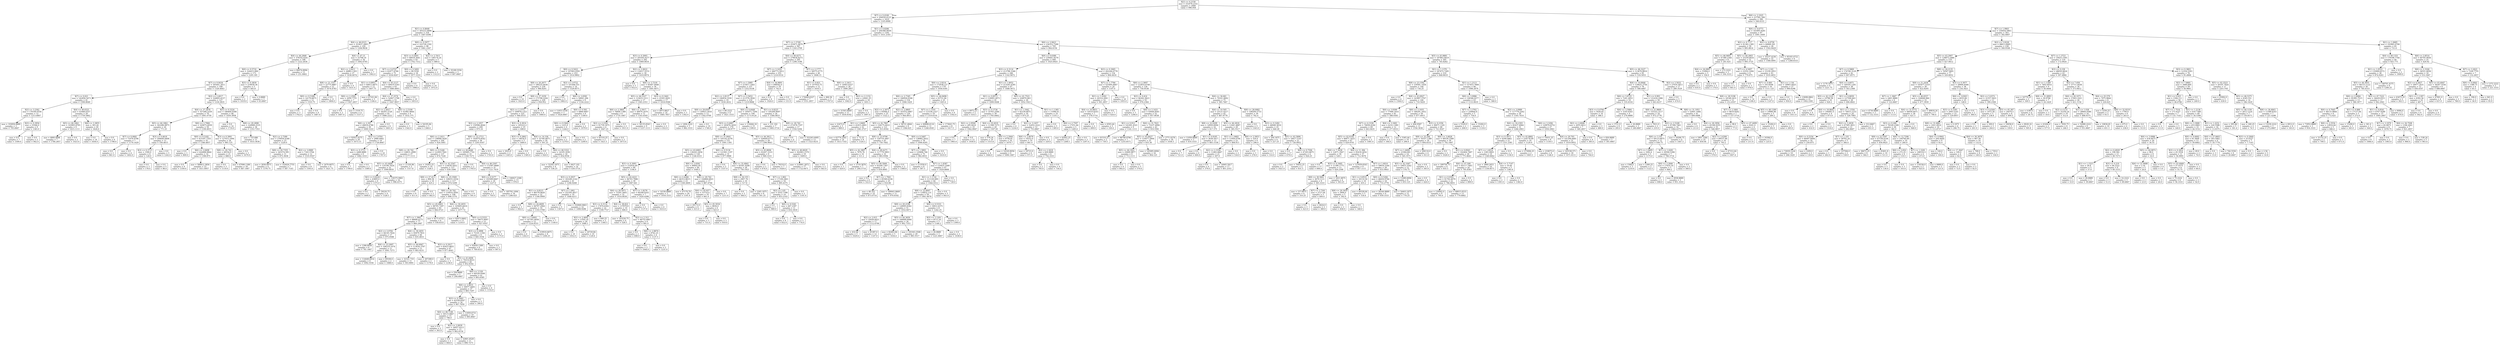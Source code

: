 digraph Tree {
node [shape=box] ;
0 [label="X[2] <= 4.2158\nmse = 332479.2332\nsamples = 2000\nvalue = 996.958"] ;
1 [label="X[7] <= 0.4166\nmse = 294930.6125\nsamples = 1610\nvalue = 1105.6068"] ;
0 -> 1 [labeldistance=2.5, labelangle=45, headlabel="True"] ;
2 [label="X[1] <= 0.8648\nmse = 305223.4806\nsamples = 318\nvalue = 1407.8396"] ;
1 -> 2 ;
3 [label="X[4] <= 46.0315\nmse = 353637.2805\nsamples = 220\nvalue = 1294.9636"] ;
2 -> 3 ;
4 [label="X[4] <= 44.2848\nmse = 378102.6241\nsamples = 186\nvalue = 1222.2634"] ;
3 -> 4 ;
5 [label="X[0] <= 0.5716\nmse = 324415.908\nsamples = 173\nvalue = 1295.185"] ;
4 -> 5 ;
6 [label="X[7] <= 0.0434\nmse = 305441.2011\nsamples = 168\nvalue = 1320.4643"] ;
5 -> 6 ;
7 [label="X[7] <= 0.021\nmse = 142856.5473\nsamples = 41\nvalue = 1599.8049"] ;
6 -> 7 ;
8 [label="X[2] <= 3.2362\nmse = 176160.0556\nsamples = 12\nvalue = 1213.6667"] ;
7 -> 8 ;
9 [label="mse = 193856.8889\nsamples = 3\nvalue = 705.6667"] ;
8 -> 9 ;
10 [label="X[3] <= 0.3954\nmse = 55566.0\nsamples = 9\nvalue = 1383.0"] ;
8 -> 10 ;
11 [label="mse = 0.0\nsamples = 7\nvalue = 1509.0"] ;
10 -> 11 ;
12 [label="mse = 0.0\nsamples = 2\nvalue = 942.0"] ;
10 -> 12 ;
13 [label="X[4] <= 40.6321\nmse = 41848.0357\nsamples = 29\nvalue = 1759.5862"] ;
7 -> 13 ;
14 [label="X[5] <= 44.1862\nmse = 103903.8765\nsamples = 9\nvalue = 1615.1111"] ;
13 -> 14 ;
15 [label="mse = 4800.4898\nsamples = 7\nvalue = 1784.2857"] ;
14 -> 15 ;
16 [label="mse = 0.0\nsamples = 2\nvalue = 1023.0"] ;
14 -> 16 ;
17 [label="X[6] <= 3.3855\nmse = 303.24\nsamples = 20\nvalue = 1824.6"] ;
13 -> 17 ;
18 [label="mse = 0.0\nsamples = 14\nvalue = 1836.0"] ;
17 -> 18 ;
19 [label="mse = 0.0\nsamples = 6\nvalue = 1798.0"] ;
17 -> 19 ;
20 [label="X[2] <= 2.4017\nmse = 324605.4157\nsamples = 127\nvalue = 1230.2835"] ;
6 -> 20 ;
21 [label="X[4] <= 37.2878\nmse = 357266.5259\nsamples = 79\nvalue = 1091.0759"] ;
20 -> 21 ;
22 [label="X[5] <= 44.1862\nmse = 302286.9875\nsamples = 20\nvalue = 771.25"] ;
21 -> 22 ;
23 [label="X[7] <= 0.0681\nmse = 71676.9796\nsamples = 7\nvalue = 1170.1429"] ;
22 -> 23 ;
24 [label="mse = 0.0\nsamples = 3\nvalue = 861.0"] ;
23 -> 24 ;
25 [label="mse = 0.0\nsamples = 4\nvalue = 1402.0"] ;
23 -> 25 ;
26 [label="X[3] <= 0.4618\nmse = 294649.9408\nsamples = 13\nvalue = 556.4615"] ;
22 -> 26 ;
27 [label="X[3] <= 0.3715\nmse = 1500.0\nsamples = 8\nvalue = 128.0"] ;
26 -> 27 ;
28 [label="mse = 0.0\nsamples = 3\nvalue = 178.0"] ;
27 -> 28 ;
29 [label="mse = 0.0\nsamples = 5\nvalue = 98.0"] ;
27 -> 29 ;
30 [label="mse = 0.0\nsamples = 5\nvalue = 1242.0"] ;
26 -> 30 ;
31 [label="X[6] <= 2.7966\nmse = 329475.6059\nsamples = 59\nvalue = 1199.4915"] ;
21 -> 31 ;
32 [label="X[0] <= 0.5182\nmse = 415187.7355\nsamples = 35\nvalue = 1346.4857"] ;
31 -> 32 ;
33 [label="mse = 0.0\nsamples = 3\nvalue = 809.0"] ;
32 -> 33 ;
34 [label="X[6] <= 2.6498\nmse = 424488.9844\nsamples = 32\nvalue = 1396.875"] ;
32 -> 34 ;
35 [label="mse = 0.0\nsamples = 9\nvalue = 1359.0"] ;
34 -> 35 ;
36 [label="mse = 589812.3856\nsamples = 23\nvalue = 1411.6957"] ;
34 -> 36 ;
37 [label="X[3] <= 0.3991\nmse = 127015.1094\nsamples = 24\nvalue = 985.125"] ;
31 -> 37 ;
38 [label="X[8] <= 20.742\nmse = 66554.0\nsamples = 21\nvalue = 886.0"] ;
37 -> 38 ;
39 [label="mse = 0.0\nsamples = 3\nvalue = 1119.0"] ;
38 -> 39 ;
40 [label="mse = 67090.1389\nsamples = 18\nvalue = 847.1667"] ;
38 -> 40 ;
41 [label="mse = 0.0\nsamples = 3\nvalue = 1679.0"] ;
37 -> 41 ;
42 [label="X[3] <= 0.3224\nmse = 186464.0308\nsamples = 48\nvalue = 1459.3958"] ;
20 -> 42 ;
43 [label="mse = 0.0\nsamples = 14\nvalue = 1716.0"] ;
42 -> 43 ;
44 [label="X[8] <= 20.2898\nmse = 224966.2535\nsamples = 34\nvalue = 1353.7353"] ;
42 -> 44 ;
45 [label="mse = 725.686\nsamples = 11\nvalue = 1633.3636"] ;
44 -> 45 ;
46 [label="X[2] <= 2.7289\nmse = 276930.4348\nsamples = 23\nvalue = 1220.0"] ;
44 -> 46 ;
47 [label="X[8] <= 20.7355\nmse = 343374.595\nsamples = 11\nvalue = 875.3636"] ;
46 -> 47 ;
48 [label="mse = 2836.6875\nsamples = 4\nvalue = 1378.75"] ;
47 -> 48 ;
49 [label="mse = 310426.7755\nsamples = 7\nvalue = 587.7143"] ;
47 -> 49 ;
50 [label="X[2] <= 3.0989\nmse = 7343.5764\nsamples = 12\nvalue = 1535.9167"] ;
46 -> 50 ;
51 [label="mse = 0.0\nsamples = 8\nvalue = 1593.0"] ;
50 -> 51 ;
52 [label="mse = 2479.6875\nsamples = 4\nvalue = 1421.75"] ;
50 -> 52 ;
53 [label="X[3] <= 0.3839\nmse = 219039.36\nsamples = 5\nvalue = 445.8"] ;
5 -> 53 ;
54 [label="mse = 0.0\nsamples = 2\nvalue = 1019.0"] ;
53 -> 54 ;
55 [label="mse = 0.8889\nsamples = 3\nvalue = 63.6667"] ;
53 -> 55 ;
56 [label="mse = 80074.8994\nsamples = 13\nvalue = 251.8462"] ;
4 -> 56 ;
57 [label="X[4] <= 47.21\nmse = 32708.16\nsamples = 34\nvalue = 1692.6765"] ;
3 -> 57 ;
58 [label="X[2] <= 2.6411\nmse = 26883.1303\nsamples = 27\nvalue = 1638.4074"] ;
57 -> 58 ;
59 [label="X[8] <= 21.1557\nmse = 22775.9887\nsamples = 23\nvalue = 1674.4783"] ;
58 -> 59 ;
60 [label="X[0] <= 0.5308\nmse = 14179.6875\nsamples = 12\nvalue = 1555.75"] ;
59 -> 60 ;
61 [label="mse = 0.0\nsamples = 3\nvalue = 1762.0"] ;
60 -> 61 ;
62 [label="mse = 0.0\nsamples = 9\nvalue = 1487.0"] ;
60 -> 62 ;
63 [label="mse = 0.0\nsamples = 11\nvalue = 1804.0"] ;
59 -> 63 ;
64 [label="mse = 0.0\nsamples = 4\nvalue = 1431.0"] ;
58 -> 64 ;
65 [label="mse = 0.0\nsamples = 7\nvalue = 1902.0"] ;
57 -> 65 ;
66 [label="X[0] <= 0.5977\nmse = 103728.1592\nsamples = 98\nvalue = 1661.2347"] ;
2 -> 66 ;
67 [label="X[3] <= 0.4491\nmse = 68018.3041\nsamples = 93\nvalue = 1702.7312"] ;
66 -> 67 ;
68 [label="X[7] <= 0.0747\nmse = 61877.8766\nsamples = 75\nvalue = 1636.8267"] ;
67 -> 68 ;
69 [label="X[1] <= 0.8951\nmse = 64812.6875\nsamples = 12\nvalue = 1407.75"] ;
68 -> 69 ;
70 [label="X[6] <= 2.2592\nmse = 2050.7755\nsamples = 7\nvalue = 1567.2857"] ;
69 -> 70 ;
71 [label="mse = 0.0\nsamples = 3\nvalue = 1607.0"] ;
70 -> 71 ;
72 [label="mse = 1518.75\nsamples = 4\nvalue = 1537.5"] ;
70 -> 72 ;
73 [label="mse = 67161.84\nsamples = 5\nvalue = 1184.4"] ;
69 -> 73 ;
74 [label="X[4] <= 45.2127\nmse = 49419.5183\nsamples = 63\nvalue = 1680.4603"] ;
68 -> 74 ;
75 [label="X[4] <= 37.2574\nmse = 52067.1798\nsamples = 53\nvalue = 1647.9057"] ;
74 -> 75 ;
76 [label="X[2] <= 2.4017\nmse = 44293.3728\nsamples = 45\nvalue = 1686.2222"] ;
75 -> 76 ;
77 [label="X[6] <= 2.307\nmse = 49818.4786\nsamples = 39\nvalue = 1699.3333"] ;
76 -> 77 ;
78 [label="mse = 92921.0275\nsamples = 20\nvalue = 1673.15"] ;
77 -> 78 ;
79 [label="X[2] <= 2.0761\nmse = 2966.0942\nsamples = 19\nvalue = 1726.8947"] ;
77 -> 79 ;
80 [label="X[3] <= 0.3715\nmse = 2488.8889\nsamples = 9\nvalue = 1682.3333"] ;
79 -> 80 ;
81 [label="mse = 0.0\nsamples = 7\nvalue = 1709.0"] ;
80 -> 81 ;
82 [label="mse = 0.0\nsamples = 2\nvalue = 1589.0"] ;
80 -> 82 ;
83 [label="mse = 0.0\nsamples = 10\nvalue = 1767.0"] ;
79 -> 83 ;
84 [label="mse = 0.0\nsamples = 6\nvalue = 1601.0"] ;
76 -> 84 ;
85 [label="X[6] <= 2.5106\nmse = 41082.9844\nsamples = 8\nvalue = 1432.375"] ;
75 -> 85 ;
86 [label="mse = 0.0\nsamples = 3\nvalue = 1542.0"] ;
85 -> 86 ;
87 [label="mse = 54195.84\nsamples = 5\nvalue = 1366.6"] ;
85 -> 87 ;
88 [label="mse = 0.0\nsamples = 10\nvalue = 1853.0"] ;
74 -> 88 ;
89 [label="X[0] <= 0.5492\nmse = 99.5556\nsamples = 18\nvalue = 1977.3333"] ;
67 -> 89 ;
90 [label="mse = 0.0\nsamples = 4\nvalue = 1996.0"] ;
89 -> 90 ;
91 [label="mse = 0.0\nsamples = 14\nvalue = 1972.0"] ;
89 -> 91 ;
92 [label="X[2] <= 2.7411\nmse = 140174.24\nsamples = 5\nvalue = 889.4"] ;
66 -> 92 ;
93 [label="mse = 0.0\nsamples = 2\nvalue = 1312.0"] ;
92 -> 93 ;
94 [label="mse = 35189.5556\nsamples = 3\nvalue = 607.6667"] ;
92 -> 94 ;
95 [label="X[1] <= 0.8286\nmse = 264380.9059\nsamples = 1292\nvalue = 1031.2183"] ;
1 -> 95 ;
96 [label="X[7] <= 1.5749\nmse = 255671.9079\nsamples = 587\nvalue = 1183.2709"] ;
95 -> 96 ;
97 [label="X[3] <= 0.3093\nmse = 205505.9277\nsamples = 292\nvalue = 1069.0616"] ;
96 -> 97 ;
98 [label="X[0] <= 0.5422\nmse = 197063.0391\nsamples = 253\nvalue = 1014.9802"] ;
97 -> 98 ;
99 [label="X[8] <= 20.2677\nmse = 186225.6036\nsamples = 239\nvalue = 984.8201"] ;
98 -> 99 ;
100 [label="mse = 0.0\nsamples = 10\nvalue = 1623.0"] ;
99 -> 100 ;
101 [label="X[8] <= 37.3259\nmse = 175796.2204\nsamples = 229\nvalue = 956.952"] ;
99 -> 101 ;
102 [label="X[2] <= 2.1572\nmse = 169978.1323\nsamples = 225\nvalue = 944.4533"] ;
101 -> 102 ;
103 [label="X[2] <= 2.1057\nmse = 159586.4044\nsamples = 200\nvalue = 975.16"] ;
102 -> 103 ;
104 [label="X[6] <= 2.1611\nmse = 138068.5426\nsamples = 164\nvalue = 924.5061"] ;
103 -> 104 ;
105 [label="X[8] <= 20.742\nmse = 138631.2099\nsamples = 27\nvalue = 1177.1111"] ;
104 -> 105 ;
106 [label="X[5] <= 43.4406\nmse = 135190.7624\nsamples = 22\nvalue = 1099.6818"] ;
105 -> 106 ;
107 [label="X[1] <= 0.8224\nmse = 43805.0\nsamples = 6\nvalue = 1375.0"] ;
106 -> 107 ;
108 [label="mse = 0.0\nsamples = 2\nvalue = 1468.0"] ;
107 -> 108 ;
109 [label="mse = 59220.75\nsamples = 4\nvalue = 1328.5"] ;
107 -> 109 ;
110 [label="mse = 130375.9961\nsamples = 16\nvalue = 996.4375"] ;
106 -> 110 ;
111 [label="mse = 11320.96\nsamples = 5\nvalue = 1517.8"] ;
105 -> 111 ;
112 [label="X[0] <= 0.5246\nmse = 122903.7041\nsamples = 137\nvalue = 874.7226"] ;
104 -> 112 ;
113 [label="mse = 10263.25\nsamples = 10\nvalue = 1326.5"] ;
112 -> 113 ;
114 [label="X[5] <= 42.2547\nmse = 114436.5052\nsamples = 127\nvalue = 839.1496"] ;
112 -> 114 ;
115 [label="X[8] <= 27.413\nmse = 806.56\nsamples = 10\nvalue = 425.2"] ;
114 -> 115 ;
116 [label="mse = 0.0\nsamples = 8\nvalue = 411.0"] ;
115 -> 116 ;
117 [label="mse = 0.0\nsamples = 2\nvalue = 482.0"] ;
115 -> 117 ;
118 [label="X[8] <= 25.3569\nmse = 108251.0354\nsamples = 117\nvalue = 874.5299"] ;
114 -> 118 ;
119 [label="X[8] <= 20.742\nmse = 110014.5956\nsamples = 108\nvalue = 898.1574"] ;
118 -> 119 ;
120 [label="X[5] <= 45.6903\nmse = 98705.7297\nsamples = 83\nvalue = 844.0723"] ;
119 -> 120 ;
121 [label="X[7] <= 1.3961\nmse = 98848.4173\nsamples = 77\nvalue = 866.2987"] ;
120 -> 121 ;
122 [label="X[2] <= 2.0782\nmse = 94145.7024\nsamples = 17\nvalue = 975.0588"] ;
121 -> 122 ;
123 [label="mse = 1306.8056\nsamples = 6\nvalue = 761.1667"] ;
122 -> 123 ;
124 [label="X[4] <= 23.2697\nmse = 106219.1074\nsamples = 11\nvalue = 1091.7273"] ;
122 -> 124 ;
125 [label="mse = 114448.6914\nsamples = 9\nvalue = 1092.5556"] ;
124 -> 125 ;
126 [label="mse = 69169.0\nsamples = 2\nvalue = 1088.0"] ;
124 -> 126 ;
127 [label="X[4] <= 30.2655\nmse = 95879.7831\nsamples = 60\nvalue = 835.4833"] ;
121 -> 127 ;
128 [label="X[5] <= 44.6947\nmse = 113034.3787\nsamples = 13\nvalue = 683.9231"] ;
127 -> 128 ;
129 [label="mse = 32321.719\nsamples = 11\nvalue = 593.9091"] ;
128 -> 129 ;
130 [label="mse = 267289.0\nsamples = 2\nvalue = 1179.0"] ;
128 -> 130 ;
131 [label="X[3] <= 0.2917\nmse = 83023.9855\nsamples = 47\nvalue = 877.4043"] ;
127 -> 131 ;
132 [label="mse = 0.0\nsamples = 3\nvalue = 1238.0"] ;
131 -> 132 ;
133 [label="X[5] <= 43.4406\nmse = 79214.6033\nsamples = 44\nvalue = 852.8182"] ;
131 -> 133 ;
134 [label="mse = 256.8889\nsamples = 3\nvalue = 294.6667"] ;
133 -> 134 ;
135 [label="X[6] <= 3.539\nmse = 60528.9566\nsamples = 41\nvalue = 893.6585"] ;
133 -> 135 ;
136 [label="X[6] <= 2.9631\nmse = 59077.4405\nsamples = 37\nvalue = 865.7297"] ;
135 -> 136 ;
137 [label="X[3] <= 0.3062\nmse = 42558.8547\nsamples = 34\nvalue = 907.7059"] ;
136 -> 137 ;
138 [label="X[4] <= 46.7146\nmse = 59115.0667\nsamples = 15\nvalue = 796.0"] ;
137 -> 138 ;
139 [label="mse = 0.0\nsamples = 2\nvalue = 363.0"] ;
138 -> 139 ;
140 [label="X[2] <= 2.0839\nmse = 34927.6213\nsamples = 13\nvalue = 862.6154"] ;
138 -> 140 ;
141 [label="mse = 0.0\nsamples = 2\nvalue = 664.0"] ;
140 -> 141 ;
142 [label="mse = 32801.6529\nsamples = 11\nvalue = 898.7273"] ;
140 -> 142 ;
143 [label="mse = 11859.6731\nsamples = 19\nvalue = 995.8947"] ;
137 -> 143 ;
144 [label="mse = 0.0\nsamples = 3\nvalue = 390.0"] ;
136 -> 144 ;
145 [label="mse = 0.0\nsamples = 4\nvalue = 1152.0"] ;
135 -> 145 ;
146 [label="mse = 9173.4722\nsamples = 6\nvalue = 558.8333"] ;
120 -> 146 ;
147 [label="X[4] <= 30.2655\nmse = 105605.6416\nsamples = 25\nvalue = 1077.72"] ;
119 -> 147 ;
148 [label="mse = 92473.8462\nsamples = 13\nvalue = 1216.0"] ;
147 -> 148 ;
149 [label="X[0] <= 0.5333\nmse = 76675.9097\nsamples = 12\nvalue = 927.9167"] ;
147 -> 149 ;
150 [label="X[3] <= 0.2898\nmse = 75101.1358\nsamples = 9\nvalue = 845.5556"] ;
149 -> 150 ;
151 [label="mse = 95450.1389\nsamples = 6\nvalue = 769.8333"] ;
150 -> 151 ;
152 [label="mse = 0.0\nsamples = 3\nvalue = 997.0"] ;
150 -> 152 ;
153 [label="mse = 0.0\nsamples = 3\nvalue = 1175.0"] ;
149 -> 153 ;
154 [label="mse = 0.0\nsamples = 9\nvalue = 591.0"] ;
118 -> 154 ;
155 [label="X[8] <= 22.2712\nmse = 192674.8542\nsamples = 36\nvalue = 1205.9167"] ;
103 -> 155 ;
156 [label="X[4] <= 26.6646\nmse = 185685.7741\nsamples = 33\nvalue = 1160.7273"] ;
155 -> 156 ;
157 [label="mse = 0.0\nsamples = 2\nvalue = 1765.0"] ;
156 -> 157 ;
158 [label="X[4] <= 46.5307\nmse = 172587.8689\nsamples = 31\nvalue = 1121.7419"] ;
156 -> 158 ;
159 [label="X[0] <= 0.5277\nmse = 193589.6667\nsamples = 18\nvalue = 1227.0"] ;
158 -> 159 ;
160 [label="mse = 0.0\nsamples = 2\nvalue = 750.0"] ;
159 -> 160 ;
161 [label="mse = 185792.1094\nsamples = 16\nvalue = 1286.625"] ;
159 -> 161 ;
162 [label="mse = 106927.2308\nsamples = 13\nvalue = 976.0"] ;
158 -> 162 ;
163 [label="mse = 0.0\nsamples = 3\nvalue = 1703.0"] ;
155 -> 163 ;
164 [label="X[3] <= 0.3014\nmse = 185223.2\nsamples = 25\nvalue = 698.8"] ;
102 -> 164 ;
165 [label="X[3] <= 0.2862\nmse = 14634.0\nsamples = 5\nvalue = 1489.0"] ;
164 -> 165 ;
166 [label="mse = 2025.0\nsamples = 2\nvalue = 1345.0"] ;
165 -> 166 ;
167 [label="mse = 0.0\nsamples = 3\nvalue = 1585.0"] ;
165 -> 167 ;
168 [label="X[4] <= 14.336\nmse = 32740.4875\nsamples = 20\nvalue = 501.25"] ;
164 -> 168 ;
169 [label="mse = 0.0\nsamples = 2\nvalue = 926.0"] ;
168 -> 169 ;
170 [label="X[4] <= 46.5322\nmse = 14105.1636\nsamples = 18\nvalue = 454.0556"] ;
168 -> 170 ;
171 [label="mse = 32292.1875\nsamples = 4\nvalue = 536.25"] ;
170 -> 171 ;
172 [label="mse = 6427.102\nsamples = 14\nvalue = 430.5714"] ;
170 -> 172 ;
173 [label="mse = 0.0\nsamples = 4\nvalue = 1660.0"] ;
101 -> 173 ;
174 [label="X[2] <= 2.0722\nmse = 101446.551\nsamples = 14\nvalue = 1529.8571"] ;
98 -> 174 ;
175 [label="mse = 0.0\nsamples = 5\nvalue = 1882.0"] ;
174 -> 175 ;
176 [label="X[6] <= 2.6581\nmse = 50641.284\nsamples = 9\nvalue = 1334.2222"] ;
174 -> 176 ;
177 [label="mse = 11653.5556\nsamples = 3\nvalue = 1624.6667"] ;
176 -> 177 ;
178 [label="X[0] <= 0.592\nmse = 6866.6667\nsamples = 6\nvalue = 1189.0"] ;
176 -> 178 ;
179 [label="X[0] <= 0.5642\nmse = 1225.0\nsamples = 4\nvalue = 1244.0"] ;
178 -> 179 ;
180 [label="mse = 0.0\nsamples = 2\nvalue = 1279.0"] ;
179 -> 180 ;
181 [label="mse = 0.0\nsamples = 2\nvalue = 1209.0"] ;
179 -> 181 ;
182 [label="mse = 0.0\nsamples = 2\nvalue = 1079.0"] ;
178 -> 182 ;
183 [label="X[2] <= 2.0622\nmse = 118217.0151\nsamples = 39\nvalue = 1419.8974"] ;
97 -> 183 ;
184 [label="mse = 0.0\nsamples = 5\nvalue = 932.0"] ;
183 -> 184 ;
185 [label="X[6] <= 2.7218\nmse = 95447.4048\nsamples = 34\nvalue = 1491.6471"] ;
183 -> 185 ;
186 [label="X[5] <= 44.5527\nmse = 133433.1211\nsamples = 17\nvalue = 1365.2353"] ;
185 -> 186 ;
187 [label="X[6] <= 2.3865\nmse = 76604.1389\nsamples = 6\nvalue = 1735.1667"] ;
186 -> 187 ;
188 [label="X[2] <= 2.2183\nmse = 91718.1875\nsamples = 4\nvalue = 1647.25"] ;
187 -> 188 ;
189 [label="mse = 81510.25\nsamples = 2\nvalue = 1421.5"] ;
188 -> 189 ;
190 [label="mse = 0.0\nsamples = 2\nvalue = 1873.0"] ;
188 -> 190 ;
191 [label="mse = 0.0\nsamples = 2\nvalue = 1911.0"] ;
187 -> 191 ;
192 [label="X[6] <= 2.5917\nmse = 49070.2479\nsamples = 11\nvalue = 1163.4545"] ;
186 -> 192 ;
193 [label="mse = 30135.6543\nsamples = 9\nvalue = 1237.1111"] ;
192 -> 193 ;
194 [label="mse = 0.0\nsamples = 2\nvalue = 832.0"] ;
192 -> 194 ;
195 [label="X[3] <= 0.3441\nmse = 25501.8201\nsamples = 17\nvalue = 1618.0588"] ;
185 -> 195 ;
196 [label="mse = 4973.8827\nsamples = 14\nvalue = 1685.7857"] ;
195 -> 196 ;
197 [label="mse = 0.0\nsamples = 3\nvalue = 1302.0"] ;
195 -> 197 ;
198 [label="X[4] <= 49.4271\nmse = 279636.8273\nsamples = 295\nvalue = 1296.3186"] ;
96 -> 198 ;
199 [label="X[7] <= 3.1416\nmse = 266773.5912\nsamples = 255\nvalue = 1216.0314"] ;
198 -> 199 ;
200 [label="X[7] <= 1.5985\nmse = 215617.1043\nsamples = 237\nvalue = 1252.0338"] ;
199 -> 200 ;
201 [label="X[2] <= 2.8137\nmse = 106454.1939\nsamples = 19\nvalue = 1630.2632"] ;
200 -> 201 ;
202 [label="X[8] <= 29.8307\nmse = 130923.3018\nsamples = 13\nvalue = 1542.0769"] ;
201 -> 202 ;
203 [label="mse = 1494.2222\nsamples = 3\nvalue = 882.3333"] ;
202 -> 203 ;
204 [label="mse = 0.0\nsamples = 10\nvalue = 1740.0"] ;
202 -> 204 ;
205 [label="mse = 80.2222\nsamples = 6\nvalue = 1821.3333"] ;
201 -> 205 ;
206 [label="X[7] <= 2.5652\nmse = 211576.3026\nsamples = 218\nvalue = 1219.0688"] ;
200 -> 206 ;
207 [label="X[0] <= 0.6448\nmse = 195071.7294\nsamples = 194\nvalue = 1173.9124"] ;
206 -> 207 ;
208 [label="X[3] <= 0.4687\nmse = 185876.3459\nsamples = 179\nvalue = 1138.9777"] ;
207 -> 208 ;
209 [label="X[8] <= 31.0641\nmse = 145142.4376\nsamples = 151\nvalue = 1091.1391"] ;
208 -> 209 ;
210 [label="X[5] <= 43.6083\nmse = 136243.3456\nsamples = 120\nvalue = 1146.4333"] ;
209 -> 210 ;
211 [label="X[3] <= 0.3093\nmse = 152016.49\nsamples = 80\nvalue = 1194.9"] ;
210 -> 211 ;
212 [label="X[3] <= 0.2937\nmse = 183240.2142\nsamples = 41\nvalue = 1296.9268"] ;
211 -> 212 ;
213 [label="X[1] <= 0.8215\nmse = 86578.0826\nsamples = 22\nvalue = 1166.0909"] ;
212 -> 213 ;
214 [label="mse = 0.0\nsamples = 3\nvalue = 992.0"] ;
213 -> 214 ;
215 [label="X[8] <= 24.4609\nmse = 94707.2964\nsamples = 19\nvalue = 1193.5789"] ;
213 -> 215 ;
216 [label="X[6] <= 3.4093\nmse = 147301.8056\nsamples = 12\nvalue = 1224.8333"] ;
215 -> 216 ;
217 [label="mse = 0.0\nsamples = 4\nvalue = 1262.0"] ;
216 -> 217 ;
218 [label="mse = 219916.6875\nsamples = 8\nvalue = 1206.25"] ;
216 -> 218 ;
219 [label="mse = 0.0\nsamples = 7\nvalue = 1140.0"] ;
215 -> 219 ;
220 [label="X[7] <= 1.802\nmse = 252393.4017\nsamples = 19\nvalue = 1448.4211"] ;
212 -> 220 ;
221 [label="mse = 0.0\nsamples = 5\nvalue = 1307.0"] ;
220 -> 221 ;
222 [label="mse = 332840.0663\nsamples = 14\nvalue = 1498.9286"] ;
220 -> 222 ;
223 [label="X[5] <= 42.4221\nmse = 96743.7686\nsamples = 39\nvalue = 1087.641"] ;
211 -> 223 ;
224 [label="X[4] <= 29.5971\nmse = 75201.5693\nsamples = 32\nvalue = 1014.8438"] ;
223 -> 224 ;
225 [label="X[3] <= 0.3114\nmse = 17874.6302\nsamples = 22\nvalue = 1109.7727"] ;
224 -> 225 ;
226 [label="X[2] <= 2.4692\nmse = 13541.41\nsamples = 20\nvalue = 1086.3"] ;
225 -> 226 ;
227 [label="mse = 0.0\nsamples = 10\nvalue = 1052.0"] ;
226 -> 227 ;
228 [label="mse = 24729.84\nsamples = 10\nvalue = 1120.6"] ;
226 -> 228 ;
229 [label="mse = 600.25\nsamples = 2\nvalue = 1344.5"] ;
225 -> 229 ;
230 [label="X[4] <= 38.822\nmse = 137879.8\nsamples = 10\nvalue = 806.0"] ;
224 -> 230 ;
231 [label="mse = 143226.75\nsamples = 4\nvalue = 528.5"] ;
230 -> 231 ;
232 [label="X[2] <= 2.312\nmse = 48752.6667\nsamples = 6\nvalue = 991.0"] ;
230 -> 232 ;
233 [label="mse = 0.0\nsamples = 2\nvalue = 698.0"] ;
232 -> 233 ;
234 [label="X[6] <= 2.8874\nmse = 8742.25\nsamples = 4\nvalue = 1137.5"] ;
232 -> 234 ;
235 [label="mse = 0.0\nsamples = 2\nvalue = 1044.0"] ;
234 -> 235 ;
236 [label="mse = 0.0\nsamples = 2\nvalue = 1231.0"] ;
234 -> 236 ;
237 [label="X[7] <= 1.8278\nmse = 60248.8163\nsamples = 7\nvalue = 1420.4286"] ;
223 -> 237 ;
238 [label="mse = 0.0\nsamples = 3\nvalue = 1137.0"] ;
237 -> 238 ;
239 [label="mse = 0.0\nsamples = 4\nvalue = 1633.0"] ;
237 -> 239 ;
240 [label="X[6] <= 2.6581\nmse = 90602.95\nsamples = 40\nvalue = 1049.5"] ;
210 -> 240 ;
241 [label="X[6] <= 2.4284\nmse = 46312.8015\nsamples = 23\nvalue = 1169.2609"] ;
240 -> 241 ;
242 [label="mse = 14336.8889\nsamples = 3\nvalue = 1018.3333"] ;
241 -> 242 ;
243 [label="mse = 47179.79\nsamples = 20\nvalue = 1191.9"] ;
241 -> 243 ;
244 [label="X[8] <= 20.742\nmse = 104866.6021\nsamples = 17\nvalue = 887.4706"] ;
240 -> 244 ;
245 [label="X[4] <= 45.827\nmse = 53714.4\nsamples = 10\nvalue = 661.0"] ;
244 -> 245 ;
246 [label="mse = 20172.0\nsamples = 4\nvalue = 415.0"] ;
245 -> 246 ;
247 [label="X[5] <= 45.5034\nmse = 8836.0\nsamples = 6\nvalue = 825.0"] ;
245 -> 247 ;
248 [label="mse = 0.0\nsamples = 3\nvalue = 731.0"] ;
247 -> 248 ;
249 [label="mse = 0.0\nsamples = 3\nvalue = 919.0"] ;
247 -> 249 ;
250 [label="mse = 0.0\nsamples = 7\nvalue = 1211.0"] ;
244 -> 250 ;
251 [label="X[0] <= 0.5134\nmse = 121941.1197\nsamples = 31\nvalue = 877.0968"] ;
209 -> 251 ;
252 [label="mse = 0.0\nsamples = 5\nvalue = 1537.0"] ;
251 -> 252 ;
253 [label="X[4] <= 32.4842\nmse = 45541.9246\nsamples = 26\nvalue = 750.1923"] ;
251 -> 253 ;
254 [label="X[8] <= 34.155\nmse = 2907.76\nsamples = 10\nvalue = 517.8"] ;
253 -> 254 ;
255 [label="mse = 0.0\nsamples = 2\nvalue = 584.0"] ;
254 -> 255 ;
256 [label="mse = 2265.1875\nsamples = 8\nvalue = 501.25"] ;
254 -> 256 ;
257 [label="X[7] <= 1.802\nmse = 17338.2461\nsamples = 16\nvalue = 895.4375"] ;
253 -> 257 ;
258 [label="X[2] <= 2.05\nmse = 5552.7398\nsamples = 14\nvalue = 853.2143"] ;
257 -> 258 ;
259 [label="mse = 0.0\nsamples = 3\nvalue = 989.0"] ;
258 -> 259 ;
260 [label="X[0] <= 0.5341\nmse = 667.2397\nsamples = 11\nvalue = 816.1818"] ;
258 -> 260 ;
261 [label="mse = 0.0\nsamples = 8\nvalue = 832.0"] ;
260 -> 261 ;
262 [label="mse = 0.0\nsamples = 3\nvalue = 774.0"] ;
260 -> 262 ;
263 [label="mse = 0.0\nsamples = 2\nvalue = 1191.0"] ;
257 -> 263 ;
264 [label="X[5] <= 44.3813\nmse = 326649.6773\nsamples = 28\nvalue = 1396.9643"] ;
208 -> 264 ;
265 [label="X[5] <= 43.8694\nmse = 83267.3333\nsamples = 9\nvalue = 949.3333"] ;
264 -> 265 ;
266 [label="mse = 0.0\nsamples = 2\nvalue = 674.0"] ;
265 -> 266 ;
267 [label="mse = 79210.0\nsamples = 7\nvalue = 1028.0"] ;
265 -> 267 ;
268 [label="X[5] <= 46.6629\nmse = 302063.1579\nsamples = 19\nvalue = 1609.0"] ;
264 -> 268 ;
269 [label="mse = 214901.2872\nsamples = 17\nvalue = 1722.6471"] ;
268 -> 269 ;
270 [label="mse = 0.0\nsamples = 2\nvalue = 643.0"] ;
268 -> 270 ;
271 [label="mse = 116444.16\nsamples = 15\nvalue = 1590.8"] ;
207 -> 271 ;
272 [label="X[1] <= 0.8225\nmse = 195269.9097\nsamples = 24\nvalue = 1584.0833"] ;
206 -> 272 ;
273 [label="mse = 331.102\nsamples = 7\nvalue = 1665.5714"] ;
272 -> 273 ;
274 [label="X[8] <= 20.742\nmse = 271678.7197\nsamples = 17\nvalue = 1550.5294"] ;
272 -> 274 ;
275 [label="mse = 0.0\nsamples = 4\nvalue = 1637.0"] ;
274 -> 275 ;
276 [label="mse = 352263.6095\nsamples = 13\nvalue = 1523.9231"] ;
274 -> 276 ;
277 [label="X[4] <= 34.9891\nmse = 698562.0\nsamples = 18\nvalue = 742.0"] ;
199 -> 277 ;
278 [label="mse = 0.0\nsamples = 6\nvalue = 1924.0"] ;
277 -> 278 ;
279 [label="mse = 0.0\nsamples = 12\nvalue = 151.0"] ;
277 -> 279 ;
280 [label="X[7] <= 2.1777\nmse = 58575.0775\nsamples = 40\nvalue = 1808.15"] ;
198 -> 280 ;
281 [label="X[1] <= 0.821\nmse = 107910.75\nsamples = 12\nvalue = 1616.5"] ;
280 -> 281 ;
282 [label="mse = 174449.6327\nsamples = 7\nvalue = 1551.2857"] ;
281 -> 282 ;
283 [label="mse = 466.56\nsamples = 5\nvalue = 1707.8"] ;
281 -> 283 ;
284 [label="X[6] <= 2.3411\nmse = 14943.6327\nsamples = 28\nvalue = 1890.2857"] ;
280 -> 284 ;
285 [label="mse = 0.0\nsamples = 12\nvalue = 1942.0"] ;
284 -> 285 ;
286 [label="X[2] <= 2.1152\nmse = 22641.25\nsamples = 16\nvalue = 1851.5"] ;
284 -> 286 ;
287 [label="mse = 31563.9669\nsamples = 11\nvalue = 1830.8182"] ;
286 -> 287 ;
288 [label="mse = 0.0\nsamples = 5\nvalue = 1897.0"] ;
286 -> 288 ;
289 [label="X[6] <= 2.9423\nmse = 236353.7288\nsamples = 705\nvalue = 904.6156"] ;
95 -> 289 ;
290 [label="X[0] <= 0.6389\nmse = 239441.9279\nsamples = 400\nvalue = 1025.6925"] ;
289 -> 290 ;
291 [label="X[3] <= 0.3114\nmse = 213796.3346\nsamples = 246\nvalue = 1162.9472"] ;
290 -> 291 ;
292 [label="X[6] <= 2.9214\nmse = 172038.127\nsamples = 179\nvalue = 1056.0391"] ;
291 -> 292 ;
293 [label="X[6] <= 2.7345\nmse = 166926.0186\nsamples = 154\nvalue = 1006.1429"] ;
292 -> 293 ;
294 [label="X[2] <= 2.3072\nmse = 65084.4\nsamples = 25\nvalue = 1322.2"] ;
293 -> 294 ;
295 [label="mse = 22472.0\nsamples = 3\nvalue = 889.0"] ;
294 -> 295 ;
296 [label="X[1] <= 1.0469\nmse = 41815.2893\nsamples = 22\nvalue = 1381.2727"] ;
294 -> 296 ;
297 [label="mse = 62774.2041\nsamples = 14\nvalue = 1413.7143"] ;
296 -> 297 ;
298 [label="mse = 72.25\nsamples = 8\nvalue = 1324.5"] ;
296 -> 298 ;
299 [label="X[2] <= 2.9805\nmse = 163552.0967\nsamples = 129\nvalue = 944.8915"] ;
293 -> 299 ;
300 [label="X[5] <= 42.7867\nmse = 158175.6033\nsamples = 121\nvalue = 915.8182"] ;
299 -> 300 ;
301 [label="X[8] <= 23.9796\nmse = 150719.3067\nsamples = 43\nvalue = 750.7442"] ;
300 -> 301 ;
302 [label="X[5] <= 42.3897\nmse = 7676.76\nsamples = 10\nvalue = 311.2"] ;
301 -> 302 ;
303 [label="mse = 0.0\nsamples = 3\nvalue = 420.0"] ;
302 -> 303 ;
304 [label="mse = 3719.3878\nsamples = 7\nvalue = 264.5714"] ;
302 -> 304 ;
305 [label="X[4] <= 49.4271\nmse = 117779.3903\nsamples = 33\nvalue = 883.9394"] ;
301 -> 305 ;
306 [label="X[5] <= 40.5949\nmse = 93240.7367\nsamples = 31\nvalue = 839.8065"] ;
305 -> 306 ;
307 [label="mse = 0.0\nsamples = 6\nvalue = 522.0"] ;
306 -> 307 ;
308 [label="X[7] <= 1.7941\nmse = 85560.6336\nsamples = 25\nvalue = 916.08"] ;
306 -> 308 ;
309 [label="mse = 48.352\nsamples = 14\nvalue = 873.0714"] ;
308 -> 309 ;
310 [label="mse = 189043.9669\nsamples = 11\nvalue = 970.8182"] ;
308 -> 310 ;
311 [label="mse = 0.0\nsamples = 2\nvalue = 1568.0"] ;
305 -> 311 ;
312 [label="X[0] <= 0.5487\nmse = 138982.5832\nsamples = 78\nvalue = 1006.8205"] ;
300 -> 312 ;
313 [label="X[7] <= 1.5893\nmse = 129406.746\nsamples = 75\nvalue = 982.6933"] ;
312 -> 313 ;
314 [label="mse = 113550.0\nsamples = 8\nvalue = 587.5"] ;
313 -> 314 ;
315 [label="X[7] <= 1.8387\nmse = 110425.3589\nsamples = 67\nvalue = 1029.8806"] ;
313 -> 315 ;
316 [label="X[1] <= 1.1724\nmse = 111129.499\nsamples = 64\nvalue = 1044.0312"] ;
315 -> 316 ;
317 [label="X[8] <= 22.8007\nmse = 116832.131\nsamples = 59\nvalue = 1061.0678"] ;
316 -> 317 ;
318 [label="X[8] <= 20.2198\nmse = 126093.8362\nsamples = 51\nvalue = 1032.6471"] ;
317 -> 318 ;
319 [label="X[2] <= 2.015\nmse = 35026.6021\nsamples = 17\nvalue = 1112.4706"] ;
318 -> 319 ;
320 [label="mse = 432.64\nsamples = 5\nvalue = 1029.6"] ;
319 -> 320 ;
321 [label="mse = 45387.0\nsamples = 12\nvalue = 1147.0"] ;
319 -> 321 ;
322 [label="X[5] <= 44.3659\nmse = 166848.6064\nsamples = 34\nvalue = 992.7353"] ;
318 -> 322 ;
323 [label="mse = 82483.84\nsamples = 5\nvalue = 1034.4"] ;
322 -> 323 ;
324 [label="mse = 181043.3508\nsamples = 29\nvalue = 985.5517"] ;
322 -> 324 ;
325 [label="X[0] <= 0.5333\nmse = 19812.4375\nsamples = 8\nvalue = 1242.25"] ;
317 -> 325 ;
326 [label="X[2] <= 2.1201\nmse = 8112.16\nsamples = 5\nvalue = 1148.2"] ;
325 -> 326 ;
327 [label="mse = 26.8889\nsamples = 3\nvalue = 1221.6667"] ;
326 -> 327 ;
328 [label="mse = 0.0\nsamples = 2\nvalue = 1038.0"] ;
326 -> 328 ;
329 [label="mse = 0.0\nsamples = 3\nvalue = 1399.0"] ;
325 -> 329 ;
330 [label="mse = 0.0\nsamples = 5\nvalue = 843.0"] ;
316 -> 330 ;
331 [label="mse = 0.0\nsamples = 3\nvalue = 728.0"] ;
315 -> 331 ;
332 [label="mse = 0.0\nsamples = 3\nvalue = 1610.0"] ;
312 -> 332 ;
333 [label="mse = 38721.4844\nsamples = 8\nvalue = 1384.625"] ;
299 -> 333 ;
334 [label="X[5] <= 44.8496\nmse = 93721.84\nsamples = 25\nvalue = 1363.4"] ;
292 -> 334 ;
335 [label="X[7] <= 1.3101\nmse = 115336.2327\nsamples = 19\nvalue = 1319.6316"] ;
334 -> 335 ;
336 [label="mse = 60898.6116\nsamples = 11\nvalue = 1248.4545"] ;
335 -> 336 ;
337 [label="mse = 173643.75\nsamples = 8\nvalue = 1417.5"] ;
335 -> 337 ;
338 [label="mse = 0.0\nsamples = 6\nvalue = 1502.0"] ;
334 -> 338 ;
339 [label="X[1] <= 1.0052\nmse = 213245.4395\nsamples = 67\nvalue = 1448.5672"] ;
291 -> 339 ;
340 [label="X[1] <= 0.8573\nmse = 119093.2873\nsamples = 41\nvalue = 1699.9268"] ;
339 -> 340 ;
341 [label="mse = 6972.25\nsamples = 2\nvalue = 414.5"] ;
340 -> 341 ;
342 [label="X[3] <= 0.3736\nmse = 35763.2584\nsamples = 39\nvalue = 1765.8462"] ;
340 -> 342 ;
343 [label="X[2] <= 2.9504\nmse = 285.0416\nsamples = 19\nvalue = 1942.8947"] ;
342 -> 343 ;
344 [label="mse = 0.0\nsamples = 7\nvalue = 1965.0"] ;
343 -> 344 ;
345 [label="mse = 0.0\nsamples = 12\nvalue = 1930.0"] ;
343 -> 345 ;
346 [label="X[4] <= 19.2019\nmse = 11398.7275\nsamples = 20\nvalue = 1597.65"] ;
342 -> 346 ;
347 [label="mse = 576.24\nsamples = 10\nvalue = 1515.6"] ;
346 -> 347 ;
348 [label="X[6] <= 2.2944\nmse = 8756.81\nsamples = 10\nvalue = 1679.7"] ;
346 -> 348 ;
349 [label="mse = 0.0\nsamples = 4\nvalue = 1664.0"] ;
348 -> 349 ;
350 [label="mse = 14320.8056\nsamples = 6\nvalue = 1690.1667"] ;
348 -> 350 ;
351 [label="X[5] <= 41.7521\nmse = 104970.463\nsamples = 26\nvalue = 1052.1923"] ;
339 -> 351 ;
352 [label="X[1] <= 1.1042\nmse = 82239.6875\nsamples = 16\nvalue = 875.25"] ;
351 -> 352 ;
353 [label="mse = 0.0\nsamples = 4\nvalue = 1234.0"] ;
352 -> 353 ;
354 [label="X[2] <= 3.1457\nmse = 52452.2222\nsamples = 12\nvalue = 755.6667"] ;
352 -> 354 ;
355 [label="X[6] <= 2.8078\nmse = 19252.0\nsamples = 10\nvalue = 841.0"] ;
354 -> 355 ;
356 [label="mse = 18723.0\nsamples = 4\nvalue = 971.0"] ;
355 -> 356 ;
357 [label="X[2] <= 2.3418\nmse = 826.8889\nsamples = 6\nvalue = 754.3333"] ;
355 -> 357 ;
358 [label="mse = 0.0\nsamples = 2\nvalue = 795.0"] ;
357 -> 358 ;
359 [label="mse = 0.0\nsamples = 4\nvalue = 734.0"] ;
357 -> 359 ;
360 [label="mse = 0.0\nsamples = 2\nvalue = 329.0"] ;
354 -> 360 ;
361 [label="X[1] <= 1.1385\nmse = 11096.01\nsamples = 10\nvalue = 1335.3"] ;
351 -> 361 ;
362 [label="mse = 0.0\nsamples = 5\nvalue = 1385.0"] ;
361 -> 362 ;
363 [label="X[6] <= 2.7597\nmse = 17251.84\nsamples = 5\nvalue = 1285.6"] ;
361 -> 363 ;
364 [label="mse = 42642.25\nsamples = 2\nvalue = 1268.5"] ;
363 -> 364 ;
365 [label="mse = 0.0\nsamples = 3\nvalue = 1297.0"] ;
363 -> 365 ;
366 [label="X[3] <= 0.3065\nmse = 202244.0778\nsamples = 154\nvalue = 806.4416"] ;
290 -> 366 ;
367 [label="X[7] <= 1.7784\nmse = 525495.6667\nsamples = 24\nvalue = 1107.0"] ;
366 -> 367 ;
368 [label="X[1] <= 1.0302\nmse = 20314.2041\nsamples = 14\nvalue = 501.2857"] ;
367 -> 368 ;
369 [label="X[4] <= 16.8853\nmse = 10510.8163\nsamples = 7\nvalue = 378.5714"] ;
368 -> 369 ;
370 [label="mse = 0.0\nsamples = 2\nvalue = 499.0"] ;
369 -> 370 ;
371 [label="mse = 6593.44\nsamples = 5\nvalue = 330.4"] ;
369 -> 371 ;
372 [label="mse = 0.0\nsamples = 7\nvalue = 624.0"] ;
368 -> 372 ;
373 [label="mse = 0.0\nsamples = 10\nvalue = 1955.0"] ;
367 -> 373 ;
374 [label="X[6] <= 2.3697\nmse = 122810.6748\nsamples = 130\nvalue = 750.9538"] ;
366 -> 374 ;
375 [label="X[3] <= 0.414\nmse = 94362.3623\nsamples = 55\nvalue = 976.2364"] ;
374 -> 375 ;
376 [label="mse = 0.0\nsamples = 3\nvalue = 1294.0"] ;
375 -> 376 ;
377 [label="X[6] <= 2.1431\nmse = 93644.8561\nsamples = 52\nvalue = 957.9038"] ;
375 -> 377 ;
378 [label="X[1] <= 0.912\nmse = 141001.4321\nsamples = 9\nvalue = 1141.1111"] ;
377 -> 378 ;
379 [label="mse = 81510.25\nsamples = 2\nvalue = 739.5"] ;
378 -> 379 ;
380 [label="mse = 98748.9796\nsamples = 7\nvalue = 1255.8571"] ;
378 -> 380 ;
381 [label="X[4] <= 31.7621\nmse = 75237.4094\nsamples = 43\nvalue = 919.5581"] ;
377 -> 381 ;
382 [label="X[5] <= 45.8427\nmse = 110477.5904\nsamples = 25\nvalue = 835.36"] ;
381 -> 382 ;
383 [label="X[5] <= 44.1821\nmse = 25600.9877\nsamples = 9\nvalue = 713.1111"] ;
382 -> 383 ;
384 [label="mse = 0.0\nsamples = 4\nvalue = 892.0"] ;
383 -> 384 ;
385 [label="mse = 0.0\nsamples = 5\nvalue = 570.0"] ;
383 -> 385 ;
386 [label="mse = 145085.6094\nsamples = 16\nvalue = 904.125"] ;
382 -> 386 ;
387 [label="mse = 2771.0278\nsamples = 18\nvalue = 1036.5"] ;
381 -> 387 ;
388 [label="X[4] <= 34.661\nmse = 79161.0692\nsamples = 75\nvalue = 585.7467"] ;
374 -> 388 ;
389 [label="X[4] <= 10.505\nmse = 25121.6217\nsamples = 45\nvalue = 467.9778"] ;
388 -> 389 ;
390 [label="X[8] <= 22.0209\nmse = 14920.6094\nsamples = 16\nvalue = 617.375"] ;
389 -> 390 ;
391 [label="mse = 11050.8889\nsamples = 3\nvalue = 410.3333"] ;
390 -> 391 ;
392 [label="X[1] <= 0.9185\nmse = 3638.5917\nsamples = 13\nvalue = 665.1538"] ;
390 -> 392 ;
393 [label="mse = 0.0\nsamples = 7\nvalue = 721.0"] ;
392 -> 393 ;
394 [label="mse = 0.0\nsamples = 6\nvalue = 600.0"] ;
392 -> 394 ;
395 [label="X[5] <= 44.2818\nmse = 11641.4887\nsamples = 29\nvalue = 385.5517"] ;
389 -> 395 ;
396 [label="X[1] <= 1.0683\nmse = 11956.0794\nsamples = 23\nvalue = 408.913"] ;
395 -> 396 ;
397 [label="X[2] <= 2.3194\nmse = 11462.6667\nsamples = 21\nvalue = 397.0"] ;
396 -> 397 ;
398 [label="mse = 0.0\nsamples = 4\nvalue = 379.0"] ;
397 -> 398 ;
399 [label="mse = 14065.5917\nsamples = 17\nvalue = 401.2353"] ;
397 -> 399 ;
400 [label="mse = 0.0\nsamples = 2\nvalue = 534.0"] ;
396 -> 400 ;
401 [label="X[6] <= 2.5853\nmse = 324.0\nsamples = 6\nvalue = 296.0"] ;
395 -> 401 ;
402 [label="mse = 0.0\nsamples = 3\nvalue = 278.0"] ;
401 -> 402 ;
403 [label="mse = 0.0\nsamples = 3\nvalue = 314.0"] ;
401 -> 403 ;
404 [label="X[8] <= 28.0082\nmse = 108209.5733\nsamples = 30\nvalue = 762.4"] ;
388 -> 404 ;
405 [label="mse = 0.0\nsamples = 5\nvalue = 1343.0"] ;
404 -> 405 ;
406 [label="X[3] <= 0.3282\nmse = 48948.3616\nsamples = 25\nvalue = 646.28"] ;
404 -> 406 ;
407 [label="mse = 204.1875\nsamples = 4\nvalue = 227.25"] ;
406 -> 407 ;
408 [label="X[5] <= 42.5806\nmse = 18417.5147\nsamples = 21\nvalue = 726.0952"] ;
406 -> 408 ;
409 [label="mse = 0.0\nsamples = 17\nvalue = 679.0"] ;
408 -> 409 ;
410 [label="X[0] <= 0.7594\nmse = 47203.6875\nsamples = 4\nvalue = 926.25"] ;
408 -> 410 ;
411 [label="mse = 0.0\nsamples = 2\nvalue = 1021.0"] ;
410 -> 411 ;
412 [label="mse = 76452.25\nsamples = 2\nvalue = 831.5"] ;
410 -> 412 ;
413 [label="X[5] <= 43.9881\nmse = 187863.8419\nsamples = 305\nvalue = 745.8262"] ;
289 -> 413 ;
414 [label="X[1] <= 1.1379\nmse = 187472.7285\nsamples = 210\nvalue = 848.6619"] ;
413 -> 414 ;
415 [label="X[8] <= 23.1502\nmse = 159581.1458\nsamples = 144\nvalue = 734.25"] ;
414 -> 415 ;
416 [label="mse = 0.0\nsamples = 4\nvalue = 1564.0"] ;
415 -> 416 ;
417 [label="X[4] <= 43.0927\nmse = 143907.5767\nsamples = 140\nvalue = 710.5429"] ;
415 -> 417 ;
418 [label="X[6] <= 3.9399\nmse = 77946.1814\nsamples = 81\nvalue = 588.9383"] ;
417 -> 418 ;
419 [label="X[7] <= 4.3336\nmse = 70658.4184\nsamples = 69\nvalue = 643.0435"] ;
418 -> 419 ;
420 [label="X[5] <= 42.6104\nmse = 66871.1633\nsamples = 67\nvalue = 629.9701"] ;
419 -> 420 ;
421 [label="X[4] <= 7.3636\nmse = 12871.3567\nsamples = 30\nvalue = 528.1"] ;
420 -> 421 ;
422 [label="mse = 0.0\nsamples = 17\nvalue = 606.0"] ;
421 -> 422 ;
423 [label="X[3] <= 0.3485\nmse = 11390.1775\nsamples = 13\nvalue = 426.2308"] ;
421 -> 423 ;
424 [label="X[8] <= 30.5661\nmse = 3679.1111\nsamples = 9\nvalue = 365.3333"] ;
423 -> 424 ;
425 [label="mse = 157.6875\nsamples = 4\nvalue = 310.25"] ;
424 -> 425 ;
426 [label="X[7] <= 2.7301\nmse = 2127.04\nsamples = 5\nvalue = 409.4"] ;
424 -> 426 ;
427 [label="mse = 0.0\nsamples = 3\nvalue = 423.0"] ;
426 -> 427 ;
428 [label="mse = 4624.0\nsamples = 2\nvalue = 389.0"] ;
426 -> 428 ;
429 [label="mse = 1621.6875\nsamples = 4\nvalue = 563.25"] ;
423 -> 429 ;
430 [label="X[4] <= 11.384\nmse = 95418.2454\nsamples = 37\nvalue = 712.5676"] ;
420 -> 430 ;
431 [label="mse = 127659.6543\nsamples = 9\nvalue = 957.1111"] ;
430 -> 431 ;
432 [label="X[7] <= 1.6014\nmse = 59654.5344\nsamples = 28\nvalue = 633.9643"] ;
430 -> 432 ;
433 [label="X[1] <= 0.8531\nmse = 30110.56\nsamples = 10\nvalue = 455.2"] ;
432 -> 433 ;
434 [label="X[8] <= 29.3459\nmse = 2904.0\nsamples = 5\nvalue = 392.0"] ;
433 -> 434 ;
435 [label="mse = 0.0\nsamples = 2\nvalue = 458.0"] ;
434 -> 435 ;
436 [label="mse = 0.0\nsamples = 3\nvalue = 348.0"] ;
434 -> 436 ;
437 [label="mse = 49328.64\nsamples = 5\nvalue = 518.4"] ;
433 -> 437 ;
438 [label="X[0] <= 0.5284\nmse = 48450.9784\nsamples = 18\nvalue = 733.2778"] ;
432 -> 438 ;
439 [label="mse = 28344.8889\nsamples = 6\nvalue = 659.3333"] ;
438 -> 439 ;
440 [label="mse = 54403.1875\nsamples = 12\nvalue = 770.25"] ;
438 -> 440 ;
441 [label="mse = 0.0\nsamples = 2\nvalue = 1081.0"] ;
419 -> 441 ;
442 [label="X[4] <= 3.1683\nmse = 6232.1389\nsamples = 12\nvalue = 277.8333"] ;
418 -> 442 ;
443 [label="mse = 0.0\nsamples = 2\nvalue = 184.0"] ;
442 -> 443 ;
444 [label="mse = 5365.44\nsamples = 10\nvalue = 296.6"] ;
442 -> 444 ;
445 [label="X[6] <= 3.1935\nmse = 186291.1652\nsamples = 59\nvalue = 877.4915"] ;
417 -> 445 ;
446 [label="mse = 404.9587\nsamples = 11\nvalue = 1556.3636"] ;
445 -> 446 ;
447 [label="X[3] <= 0.2356\nmse = 99071.1181\nsamples = 48\nvalue = 721.9167"] ;
445 -> 447 ;
448 [label="X[8] <= 25.284\nmse = 76357.1389\nsamples = 18\nvalue = 604.8333"] ;
447 -> 448 ;
449 [label="X[7] <= 1.4409\nmse = 23364.801\nsamples = 14\nvalue = 545.3571"] ;
448 -> 449 ;
450 [label="X[5] <= 42.1047\nmse = 19453.3542\nsamples = 12\nvalue = 578.75"] ;
449 -> 450 ;
451 [label="mse = 11680.6094\nsamples = 8\nvalue = 655.125"] ;
450 -> 451 ;
452 [label="mse = 0.0\nsamples = 4\nvalue = 426.0"] ;
450 -> 452 ;
453 [label="mse = 0.0\nsamples = 2\nvalue = 345.0"] ;
449 -> 453 ;
454 [label="mse = 206116.0\nsamples = 4\nvalue = 813.0"] ;
448 -> 454 ;
455 [label="X[6] <= 3.4828\nmse = 99539.3389\nsamples = 30\nvalue = 792.1667"] ;
447 -> 455 ;
456 [label="mse = 0.0\nsamples = 2\nvalue = 1026.0"] ;
455 -> 456 ;
457 [label="X[1] <= 0.8563\nmse = 102464.7487\nsamples = 28\nvalue = 775.4643"] ;
455 -> 457 ;
458 [label="mse = 189756.75\nsamples = 4\nvalue = 655.5"] ;
457 -> 458 ;
459 [label="X[4] <= 47.508\nmse = 85117.7483\nsamples = 24\nvalue = 795.4583"] ;
457 -> 459 ;
460 [label="X[1] <= 0.9391\nmse = 91792.4979\nsamples = 22\nvalue = 786.0455"] ;
459 -> 460 ;
461 [label="mse = 126002.0\nsamples = 9\nvalue = 795.0"] ;
460 -> 461 ;
462 [label="mse = 68015.0533\nsamples = 13\nvalue = 779.8462"] ;
460 -> 462 ;
463 [label="mse = 0.0\nsamples = 2\nvalue = 899.0"] ;
459 -> 463 ;
464 [label="X[1] <= 1.2113\nmse = 157453.7808\nsamples = 66\nvalue = 1098.2879"] ;
414 -> 464 ;
465 [label="X[6] <= 3.0986\nmse = 138346.0277\nsamples = 63\nvalue = 1133.0635"] ;
464 -> 465 ;
466 [label="X[7] <= 3.3762\nmse = 220844.8\nsamples = 5\nvalue = 754.0"] ;
465 -> 466 ;
467 [label="mse = 5329.0\nsamples = 2\nvalue = 208.0"] ;
466 -> 467 ;
468 [label="mse = 33282.0\nsamples = 3\nvalue = 1118.0"] ;
466 -> 468 ;
469 [label="X[2] <= 3.0989\nmse = 117779.2262\nsamples = 58\nvalue = 1165.7414"] ;
465 -> 469 ;
470 [label="X[4] <= 16.2393\nmse = 85437.4964\nsamples = 31\nvalue = 1266.2903"] ;
469 -> 470 ;
471 [label="X[3] <= 0.3973\nmse = 6294.0862\nsamples = 21\nvalue = 1331.2381"] ;
470 -> 471 ;
472 [label="X[7] <= 1.6014\nmse = 3383.9003\nsamples = 19\nvalue = 1349.6842"] ;
471 -> 472 ;
473 [label="mse = 3960.2653\nsamples = 14\nvalue = 1336.8571"] ;
472 -> 473 ;
474 [label="X[4] <= 5.7147\nmse = 19.44\nsamples = 5\nvalue = 1385.6"] ;
472 -> 474 ;
475 [label="mse = 0.0\nsamples = 2\nvalue = 1391.0"] ;
474 -> 475 ;
476 [label="mse = 0.0\nsamples = 3\nvalue = 1382.0"] ;
474 -> 476 ;
477 [label="mse = 0.0\nsamples = 2\nvalue = 1156.0"] ;
471 -> 477 ;
478 [label="X[5] <= 42.8882\nmse = 224178.09\nsamples = 10\nvalue = 1129.9"] ;
470 -> 478 ;
479 [label="mse = 273006.25\nsamples = 2\nvalue = 1065.5"] ;
478 -> 479 ;
480 [label="mse = 210675.0\nsamples = 8\nvalue = 1146.0"] ;
478 -> 480 ;
481 [label="X[6] <= 3.3294\nmse = 129976.8752\nsamples = 27\nvalue = 1050.2963"] ;
469 -> 481 ;
482 [label="mse = 75031.25\nsamples = 6\nvalue = 1159.5"] ;
481 -> 482 ;
483 [label="X[4] <= 20.793\nmse = 141294.8481\nsamples = 21\nvalue = 1019.0952"] ;
481 -> 483 ;
484 [label="mse = 145538.571\nsamples = 18\nvalue = 1071.6111"] ;
483 -> 484 ;
485 [label="mse = 0.0\nsamples = 3\nvalue = 704.0"] ;
483 -> 485 ;
486 [label="mse = 0.0\nsamples = 3\nvalue = 368.0"] ;
464 -> 486 ;
487 [label="X[5] <= 46.3227\nmse = 113676.8816\nsamples = 95\nvalue = 518.5053"] ;
413 -> 487 ;
488 [label="X[4] <= 10.0646\nmse = 118625.3756\nsamples = 78\nvalue = 568.4487"] ;
487 -> 488 ;
489 [label="X[6] <= 3.8755\nmse = 7241.2853\nsamples = 19\nvalue = 335.6316"] ;
488 -> 489 ;
490 [label="X[3] <= 0.4794\nmse = 5026.65\nsamples = 10\nvalue = 388.5"] ;
489 -> 490 ;
491 [label="X[2] <= 2.6646\nmse = 2055.0612\nsamples = 7\nvalue = 349.2857"] ;
490 -> 491 ;
492 [label="mse = 0.0\nsamples = 4\nvalue = 385.0"] ;
491 -> 492 ;
493 [label="mse = 826.8889\nsamples = 3\nvalue = 301.6667"] ;
491 -> 493 ;
494 [label="mse = 0.0\nsamples = 3\nvalue = 480.0"] ;
490 -> 494 ;
495 [label="X[4] <= 3.5984\nmse = 3145.6543\nsamples = 9\nvalue = 276.8889"] ;
489 -> 495 ;
496 [label="mse = 3721.0\nsamples = 6\nvalue = 295.0"] ;
495 -> 496 ;
497 [label="mse = 26.8889\nsamples = 3\nvalue = 240.6667"] ;
495 -> 497 ;
498 [label="X[1] <= 0.993\nmse = 131418.1086\nsamples = 59\nvalue = 643.4237"] ;
488 -> 498 ;
499 [label="X[8] <= 21.9869\nmse = 155322.3117\nsamples = 18\nvalue = 972.2778"] ;
498 -> 499 ;
500 [label="mse = 7921.0\nsamples = 2\nvalue = 235.0"] ;
499 -> 500 ;
501 [label="X[2] <= 2.5168\nmse = 97306.7461\nsamples = 16\nvalue = 1064.4375"] ;
499 -> 501 ;
502 [label="X[6] <= 3.101\nmse = 59123.6875\nsamples = 12\nvalue = 936.75"] ;
501 -> 502 ;
503 [label="X[7] <= 1.0695\nmse = 3282.4\nsamples = 5\nvalue = 1175.0"] ;
502 -> 503 ;
504 [label="mse = 1568.0\nsamples = 3\nvalue = 1210.0"] ;
503 -> 504 ;
505 [label="mse = 1260.25\nsamples = 2\nvalue = 1122.5"] ;
503 -> 505 ;
506 [label="X[7] <= 1.6281\nmse = 29504.5306\nsamples = 7\nvalue = 766.5714"] ;
502 -> 506 ;
507 [label="X[6] <= 3.2846\nmse = 17410.16\nsamples = 5\nvalue = 849.2"] ;
506 -> 507 ;
508 [label="mse = 0.0\nsamples = 2\nvalue = 696.0"] ;
507 -> 508 ;
509 [label="mse = 2938.8889\nsamples = 3\nvalue = 951.3333"] ;
507 -> 509 ;
510 [label="mse = 0.0\nsamples = 2\nvalue = 560.0"] ;
506 -> 510 ;
511 [label="mse = 16206.75\nsamples = 4\nvalue = 1447.5"] ;
501 -> 511 ;
512 [label="X[8] <= 31.1951\nmse = 52601.1684\nsamples = 41\nvalue = 499.0488"] ;
498 -> 512 ;
513 [label="mse = 0.0\nsamples = 6\nvalue = 213.0"] ;
512 -> 513 ;
514 [label="X[4] <= 26.3956\nmse = 45186.9355\nsamples = 35\nvalue = 548.0857"] ;
512 -> 514 ;
515 [label="mse = 1801.1584\nsamples = 25\nvalue = 450.04"] ;
514 -> 515 ;
516 [label="X[2] <= 3.4306\nmse = 69537.96\nsamples = 10\nvalue = 793.2"] ;
514 -> 516 ;
517 [label="mse = 0.0\nsamples = 5\nvalue = 579.0"] ;
516 -> 517 ;
518 [label="mse = 47312.64\nsamples = 5\nvalue = 1007.4"] ;
516 -> 518 ;
519 [label="X[2] <= 2.5032\nmse = 27016.5813\nsamples = 17\nvalue = 289.3529"] ;
487 -> 519 ;
520 [label="mse = 0.0\nsamples = 5\nvalue = 474.0"] ;
519 -> 520 ;
521 [label="X[8] <= 28.5198\nmse = 18148.2431\nsamples = 12\nvalue = 212.4167"] ;
519 -> 521 ;
522 [label="X[7] <= 2.1891\nmse = 9619.9592\nsamples = 7\nvalue = 157.5714"] ;
521 -> 522 ;
523 [label="mse = 98.0\nsamples = 3\nvalue = 77.0"] ;
522 -> 523 ;
524 [label="X[5] <= 47.4499\nmse = 8241.0\nsamples = 4\nvalue = 218.0"] ;
522 -> 524 ;
525 [label="mse = 0.0\nsamples = 2\nvalue = 211.0"] ;
524 -> 525 ;
526 [label="mse = 16384.0\nsamples = 2\nvalue = 225.0"] ;
524 -> 526 ;
527 [label="X[5] <= 48.1289\nmse = 19980.96\nsamples = 5\nvalue = 289.2"] ;
521 -> 527 ;
528 [label="mse = 33282.0\nsamples = 3\nvalue = 292.0"] ;
527 -> 528 ;
529 [label="mse = 0.0\nsamples = 2\nvalue = 285.0"] ;
527 -> 529 ;
530 [label="X[6] <= 2.1025\nmse = 237581.584\nsamples = 390\nvalue = 548.4333"] ;
0 -> 530 [labeldistance=2.5, labelangle=-45, headlabel="False"] ;
531 [label="X[0] <= 0.6773\nmse = 161895.9281\nsamples = 87\nvalue = 1091.1609"] ;
530 -> 531 ;
532 [label="X[2] <= 4.7717\nmse = 91362.1385\nsamples = 59\nvalue = 895.8814"] ;
531 -> 532 ;
533 [label="X[5] <= 46.0693\nmse = 47380.2344\nsamples = 8\nvalue = 261.625"] ;
532 -> 533 ;
534 [label="X[4] <= 24.0897\nmse = 51894.0\nsamples = 5\nvalue = 356.0"] ;
533 -> 534 ;
535 [label="mse = 0.0\nsamples = 2\nvalue = 635.0"] ;
534 -> 535 ;
536 [label="mse = 0.0\nsamples = 3\nvalue = 170.0"] ;
534 -> 536 ;
537 [label="mse = 272.2222\nsamples = 3\nvalue = 104.3333"] ;
533 -> 537 ;
538 [label="X[5] <= 40.2663\nmse = 25259.8416\nsamples = 51\nvalue = 995.3725"] ;
532 -> 538 ;
539 [label="X[7] <= 4.5497\nmse = 23552.1094\nsamples = 8\nvalue = 779.875"] ;
538 -> 539 ;
540 [label="mse = 0.0\nsamples = 5\nvalue = 661.0"] ;
539 -> 540 ;
541 [label="mse = 0.0\nsamples = 3\nvalue = 978.0"] ;
539 -> 541 ;
542 [label="X[7] <= 3.161\nmse = 15330.2953\nsamples = 43\nvalue = 1035.4651"] ;
538 -> 542 ;
543 [label="X[7] <= 0.891\nmse = 183.8594\nsamples = 16\nvalue = 1111.125"] ;
542 -> 543 ;
544 [label="mse = 0.0\nsamples = 14\nvalue = 1106.0"] ;
543 -> 544 ;
545 [label="mse = 0.0\nsamples = 2\nvalue = 1147.0"] ;
543 -> 545 ;
546 [label="X[1] <= 1.134\nmse = 18903.4925\nsamples = 27\nvalue = 990.6296"] ;
542 -> 546 ;
547 [label="mse = 0.0\nsamples = 6\nvalue = 950.0"] ;
546 -> 547 ;
548 [label="mse = 23698.0862\nsamples = 21\nvalue = 1002.2381"] ;
546 -> 548 ;
549 [label="X[2] <= 4.6758\nmse = 60849.301\nsamples = 28\nvalue = 1502.6429"] ;
531 -> 549 ;
550 [label="mse = 35237.4236\nsamples = 22\nvalue = 1566.4091"] ;
549 -> 550 ;
551 [label="mse = 85183.4722\nsamples = 6\nvalue = 1268.8333"] ;
549 -> 551 ;
552 [label="X[7] <= 1.9903\nmse = 150454.5963\nsamples = 303\nvalue = 392.6007"] ;
530 -> 552 ;
553 [label="X[2] <= 5.9228\nmse = 98613.8485\nsamples = 238\nvalue = 300.0168"] ;
552 -> 553 ;
554 [label="X[5] <= 43.2907\nmse = 128873.2486\nsamples = 119\nvalue = 427.9412"] ;
553 -> 554 ;
555 [label="X[7] <= 0.5869\nmse = 174740.3129\nsamples = 42\nvalue = 607.8571"] ;
554 -> 555 ;
556 [label="mse = 1170.1875\nsamples = 4\nvalue = 1221.75"] ;
555 -> 556 ;
557 [label="X[4] <= 4.6071\nmse = 149165.1281\nsamples = 38\nvalue = 543.2368"] ;
555 -> 557 ;
558 [label="X[5] <= 42.1222\nmse = 10786.56\nsamples = 10\nvalue = 926.2"] ;
557 -> 558 ;
559 [label="mse = 0.0\nsamples = 6\nvalue = 1011.0"] ;
558 -> 559 ;
560 [label="mse = 0.0\nsamples = 4\nvalue = 799.0"] ;
558 -> 560 ;
561 [label="X[1] <= 0.8659\nmse = 127500.463\nsamples = 28\nvalue = 406.4643"] ;
557 -> 561 ;
562 [label="X[4] <= 18.8642\nmse = 194481.0\nsamples = 4\nvalue = 873.0"] ;
561 -> 562 ;
563 [label="mse = 0.0\nsamples = 2\nvalue = 432.0"] ;
562 -> 563 ;
564 [label="mse = 0.0\nsamples = 2\nvalue = 1314.0"] ;
562 -> 564 ;
565 [label="X[1] <= 1.1554\nmse = 74015.1233\nsamples = 24\nvalue = 328.7083"] ;
561 -> 565 ;
566 [label="X[2] <= 5.2839\nmse = 67585.3651\nsamples = 21\nvalue = 282.6667"] ;
565 -> 566 ;
567 [label="X[0] <= 0.5254\nmse = 66097.6094\nsamples = 16\nvalue = 250.875"] ;
566 -> 567 ;
568 [label="mse = 72839.1224\nsamples = 14\nvalue = 268.1429"] ;
567 -> 568 ;
569 [label="mse = 2209.0\nsamples = 2\nvalue = 130.0"] ;
567 -> 569 ;
570 [label="X[7] <= 1.335\nmse = 58762.24\nsamples = 5\nvalue = 384.4"] ;
566 -> 570 ;
571 [label="mse = 0.0\nsamples = 3\nvalue = 282.0"] ;
570 -> 571 ;
572 [label="mse = 107584.0\nsamples = 2\nvalue = 538.0"] ;
570 -> 572 ;
573 [label="mse = 312.6667\nsamples = 3\nvalue = 651.0"] ;
565 -> 573 ;
574 [label="X[8] <= 24.2135\nmse = 76567.9491\nsamples = 77\nvalue = 329.8052"] ;
554 -> 574 ;
575 [label="X[8] <= 21.2436\nmse = 105477.5319\nsamples = 39\nvalue = 422.8205"] ;
574 -> 575 ;
576 [label="X[7] <= 1.3667\nmse = 2461.8889\nsamples = 6\nvalue = 122.6667"] ;
575 -> 576 ;
577 [label="mse = 4736.8889\nsamples = 3\nvalue = 132.3333"] ;
576 -> 577 ;
578 [label="mse = 0.0\nsamples = 3\nvalue = 113.0"] ;
576 -> 578 ;
579 [label="X[5] <= 46.6557\nmse = 104848.966\nsamples = 33\nvalue = 477.3939"] ;
575 -> 579 ;
580 [label="X[4] <= 31.0775\nmse = 94056.6071\nsamples = 28\nvalue = 421.5"] ;
579 -> 580 ;
581 [label="X[3] <= 0.266\nmse = 78328.2308\nsamples = 26\nvalue = 381.0"] ;
580 -> 581 ;
582 [label="X[8] <= 22.5397\nmse = 47158.4336\nsamples = 16\nvalue = 456.0625"] ;
581 -> 582 ;
583 [label="mse = 36672.25\nsamples = 6\nvalue = 364.5"] ;
582 -> 583 ;
584 [label="mse = 45401.8\nsamples = 10\nvalue = 511.0"] ;
582 -> 584 ;
585 [label="X[4] <= 12.7296\nmse = 104760.89\nsamples = 10\nvalue = 260.9"] ;
581 -> 585 ;
586 [label="X[6] <= 3.454\nmse = 272.25\nsamples = 6\nvalue = 119.5"] ;
585 -> 586 ;
587 [label="mse = 0.0\nsamples = 3\nvalue = 136.0"] ;
586 -> 587 ;
588 [label="mse = 0.0\nsamples = 3\nvalue = 103.0"] ;
586 -> 588 ;
589 [label="X[7] <= 1.5281\nmse = 186516.5\nsamples = 4\nvalue = 473.0"] ;
585 -> 589 ;
590 [label="mse = 118336.0\nsamples = 2\nvalue = 825.0"] ;
589 -> 590 ;
591 [label="mse = 6889.0\nsamples = 2\nvalue = 121.0"] ;
589 -> 591 ;
592 [label="mse = 0.0\nsamples = 2\nvalue = 948.0"] ;
580 -> 592 ;
593 [label="mse = 49818.24\nsamples = 5\nvalue = 790.4"] ;
579 -> 593 ;
594 [label="X[3] <= 0.3977\nmse = 28904.8566\nsamples = 38\nvalue = 234.3421"] ;
574 -> 594 ;
595 [label="X[6] <= 3.6363\nmse = 6035.84\nsamples = 25\nvalue = 148.6"] ;
594 -> 595 ;
596 [label="X[3] <= 0.3381\nmse = 2093.5161\nsamples = 23\nvalue = 129.6957"] ;
595 -> 596 ;
597 [label="X[8] <= 31.6861\nmse = 1021.0914\nsamples = 19\nvalue = 113.4737"] ;
596 -> 597 ;
598 [label="X[4] <= 4.9942\nmse = 204.4444\nsamples = 9\nvalue = 92.0"] ;
597 -> 598 ;
599 [label="mse = 144.0\nsamples = 5\nvalue = 100.0"] ;
598 -> 599 ;
600 [label="X[4] <= 17.3647\nmse = 100.0\nsamples = 4\nvalue = 82.0"] ;
598 -> 600 ;
601 [label="mse = 0.0\nsamples = 2\nvalue = 72.0"] ;
600 -> 601 ;
602 [label="mse = 0.0\nsamples = 2\nvalue = 92.0"] ;
600 -> 602 ;
603 [label="X[4] <= 30.3878\nmse = 967.56\nsamples = 10\nvalue = 132.8"] ;
597 -> 603 ;
604 [label="mse = 768.0\nsamples = 8\nvalue = 140.0"] ;
603 -> 604 ;
605 [label="mse = 729.0\nsamples = 2\nvalue = 104.0"] ;
603 -> 605 ;
606 [label="mse = 0.1875\nsamples = 4\nvalue = 206.75"] ;
596 -> 606 ;
607 [label="mse = 0.0\nsamples = 2\nvalue = 366.0"] ;
595 -> 607 ;
608 [label="X[2] <= 5.0372\nmse = 31557.5621\nsamples = 13\nvalue = 399.2308"] ;
594 -> 608 ;
609 [label="X[3] <= 0.4344\nmse = 1072.56\nsamples = 5\nvalue = 238.8"] ;
608 -> 609 ;
610 [label="mse = 0.0\nsamples = 2\nvalue = 201.0"] ;
609 -> 610 ;
611 [label="mse = 200.0\nsamples = 3\nvalue = 264.0"] ;
609 -> 611 ;
612 [label="X[5] <= 45.387\nmse = 24470.5\nsamples = 8\nvalue = 499.5"] ;
608 -> 612 ;
613 [label="mse = 10658.0\nsamples = 3\nvalue = 339.0"] ;
612 -> 613 ;
614 [label="mse = 8028.16\nsamples = 5\nvalue = 595.8"] ;
612 -> 614 ;
615 [label="X[7] <= 1.3723\nmse = 35625.1595\nsamples = 119\nvalue = 172.0924"] ;
553 -> 615 ;
616 [label="X[3] <= 0.238\nmse = 48050.4824\nsamples = 43\nvalue = 307.4884"] ;
615 -> 616 ;
617 [label="X[1] <= 1.1349\nmse = 7402.6914\nsamples = 9\nvalue = 56.4444"] ;
616 -> 617 ;
618 [label="mse = 16770.25\nsamples = 2\nvalue = 169.5"] ;
617 -> 618 ;
619 [label="X[8] <= 31.6993\nmse = 30.9796\nsamples = 7\nvalue = 24.1429"] ;
617 -> 619 ;
620 [label="mse = 4.6875\nsamples = 4\nvalue = 28.75"] ;
619 -> 620 ;
621 [label="mse = 0.0\nsamples = 3\nvalue = 18.0"] ;
619 -> 621 ;
622 [label="X[2] <= 7.458\nmse = 37711.6436\nsamples = 34\nvalue = 373.9412"] ;
616 -> 622 ;
623 [label="X[4] <= 20.1071\nmse = 37403.1021\nsamples = 26\nvalue = 421.1154"] ;
622 -> 623 ;
624 [label="X[2] <= 6.55\nmse = 32250.24\nsamples = 10\nvalue = 312.6"] ;
623 -> 624 ;
625 [label="mse = 43264.0\nsamples = 2\nvalue = 577.0"] ;
624 -> 625 ;
626 [label="mse = 7650.75\nsamples = 8\nvalue = 246.5"] ;
624 -> 626 ;
627 [label="X[1] <= 1.038\nmse = 28664.0586\nsamples = 16\nvalue = 488.9375"] ;
623 -> 627 ;
628 [label="mse = 52080.2222\nsamples = 6\nvalue = 551.6667"] ;
627 -> 628 ;
629 [label="mse = 10836.81\nsamples = 10\nvalue = 451.3"] ;
627 -> 629 ;
630 [label="X[4] <= 25.579\nmse = 7975.9844\nsamples = 8\nvalue = 220.625"] ;
622 -> 630 ;
631 [label="mse = 5256.25\nsamples = 2\nvalue = 93.5"] ;
630 -> 631 ;
632 [label="X[8] <= 32.9219\nmse = 1700.0\nsamples = 6\nvalue = 263.0"] ;
630 -> 632 ;
633 [label="mse = 675.0\nsamples = 4\nvalue = 238.0"] ;
632 -> 633 ;
634 [label="mse = 0.0\nsamples = 2\nvalue = 313.0"] ;
632 -> 634 ;
635 [label="X[3] <= 0.3803\nmse = 12354.5393\nsamples = 76\nvalue = 95.4868"] ;
615 -> 635 ;
636 [label="X[2] <= 7.8681\nmse = 3488.609\nsamples = 59\nvalue = 56.9661"] ;
635 -> 636 ;
637 [label="X[1] <= 0.925\nmse = 1594.111\nsamples = 56\nvalue = 46.6786"] ;
636 -> 637 ;
638 [label="X[7] <= 1.7516\nmse = 171.6327\nsamples = 7\nvalue = 131.7143"] ;
637 -> 638 ;
639 [label="mse = 0.0\nsamples = 2\nvalue = 111.0"] ;
638 -> 639 ;
640 [label="mse = 0.0\nsamples = 5\nvalue = 140.0"] ;
638 -> 640 ;
641 [label="X[1] <= 1.2136\nmse = 616.7389\nsamples = 49\nvalue = 34.5306"] ;
637 -> 641 ;
642 [label="X[6] <= 3.3068\nmse = 453.0983\nsamples = 33\nvalue = 44.5152"] ;
641 -> 642 ;
643 [label="X[6] <= 3.0986\nmse = 434.8475\nsamples = 20\nvalue = 34.55"] ;
642 -> 643 ;
644 [label="X[2] <= 6.4929\nmse = 198.562\nsamples = 11\nvalue = 49.7273"] ;
643 -> 644 ;
645 [label="X[1] <= 1.1523\nmse = 26.8\nsamples = 5\nvalue = 37.0"] ;
644 -> 645 ;
646 [label="mse = 0.0\nsamples = 2\nvalue = 33.0"] ;
645 -> 646 ;
647 [label="mse = 26.8889\nsamples = 3\nvalue = 39.6667"] ;
645 -> 647 ;
648 [label="X[3] <= 0.219\nmse = 94.2222\nsamples = 6\nvalue = 60.3333"] ;
644 -> 648 ;
649 [label="mse = 0.0\nsamples = 3\nvalue = 51.0"] ;
648 -> 649 ;
650 [label="mse = 14.2222\nsamples = 3\nvalue = 69.6667"] ;
648 -> 650 ;
651 [label="X[5] <= 44.0872\nmse = 98.0\nsamples = 9\nvalue = 16.0"] ;
643 -> 651 ;
652 [label="X[4] <= 21.0688\nmse = 2.16\nsamples = 5\nvalue = 24.8"] ;
651 -> 652 ;
653 [label="mse = 0.0\nsamples = 2\nvalue = 23.0"] ;
652 -> 653 ;
654 [label="mse = 0.0\nsamples = 3\nvalue = 26.0"] ;
652 -> 654 ;
655 [label="mse = 0.0\nsamples = 4\nvalue = 5.0"] ;
651 -> 655 ;
656 [label="X[0] <= 0.6002\nmse = 93.3609\nsamples = 13\nvalue = 59.8462"] ;
642 -> 656 ;
657 [label="X[3] <= 0.3452\nmse = 45.3554\nsamples = 11\nvalue = 56.9091"] ;
656 -> 657 ;
658 [label="X[5] <= 43.4068\nmse = 57.4375\nsamples = 8\nvalue = 55.75"] ;
657 -> 658 ;
659 [label="mse = 75.2222\nsamples = 6\nvalue = 56.3333"] ;
658 -> 659 ;
660 [label="mse = 0.0\nsamples = 2\nvalue = 54.0"] ;
658 -> 660 ;
661 [label="mse = 0.0\nsamples = 3\nvalue = 60.0"] ;
657 -> 661 ;
662 [label="mse = 49.0\nsamples = 2\nvalue = 76.0"] ;
656 -> 662 ;
663 [label="X[1] <= 1.2252\nmse = 324.5586\nsamples = 16\nvalue = 13.9375"] ;
641 -> 663 ;
664 [label="X[4] <= 27.0603\nmse = 503.5062\nsamples = 9\nvalue = 18.7778"] ;
663 -> 664 ;
665 [label="mse = 0.0\nsamples = 3\nvalue = 15.0"] ;
664 -> 665 ;
666 [label="mse = 744.5556\nsamples = 6\nvalue = 20.6667"] ;
664 -> 666 ;
667 [label="X[3] <= 0.2849\nmse = 25.6327\nsamples = 7\nvalue = 7.7143"] ;
663 -> 667 ;
668 [label="mse = 0.0\nsamples = 2\nvalue = 0.0"] ;
667 -> 668 ;
669 [label="mse = 2.56\nsamples = 5\nvalue = 10.8"] ;
667 -> 669 ;
670 [label="mse = 0.0\nsamples = 3\nvalue = 249.0"] ;
636 -> 670 ;
671 [label="X[5] <= 42.2523\nmse = 20101.7924\nsamples = 17\nvalue = 229.1765"] ;
635 -> 671 ;
672 [label="mse = 25992.0\nsamples = 3\nvalue = 430.0"] ;
671 -> 672 ;
673 [label="X[5] <= 46.5375\nmse = 8345.551\nsamples = 14\nvalue = 186.1429"] ;
671 -> 673 ;
674 [label="X[5] <= 44.1156\nmse = 2612.1224\nsamples = 7\nvalue = 150.8571"] ;
673 -> 674 ;
675 [label="mse = 295.84\nsamples = 5\nvalue = 181.4"] ;
674 -> 675 ;
676 [label="mse = 240.25\nsamples = 2\nvalue = 74.5"] ;
674 -> 676 ;
677 [label="X[8] <= 34.4843\nmse = 11588.8163\nsamples = 7\nvalue = 221.4286"] ;
673 -> 677 ;
678 [label="mse = 13230.2222\nsamples = 3\nvalue = 272.6667"] ;
677 -> 678 ;
679 [label="mse = 6912.0\nsamples = 4\nvalue = 183.0"] ;
677 -> 679 ;
680 [label="X[1] <= 1.0685\nmse = 193965.0708\nsamples = 65\nvalue = 731.6"] ;
552 -> 680 ;
681 [label="X[4] <= 49.1351\nmse = 179196.7744\nsamples = 40\nvalue = 925.775"] ;
680 -> 681 ;
682 [label="X[1] <= 1.0553\nmse = 135069.6572\nsamples = 38\nvalue = 874.0263"] ;
681 -> 682 ;
683 [label="X[5] <= 44.3655\nmse = 94153.1122\nsamples = 30\nvalue = 785.4333"] ;
682 -> 683 ;
684 [label="X[6] <= 2.9084\nmse = 95385.7515\nsamples = 13\nvalue = 580.3077"] ;
683 -> 684 ;
685 [label="X[0] <= 0.7645\nmse = 48133.9844\nsamples = 8\nvalue = 772.625"] ;
684 -> 685 ;
686 [label="mse = 73952.8889\nsamples = 3\nvalue = 916.3333"] ;
685 -> 686 ;
687 [label="X[6] <= 2.5554\nmse = 12816.64\nsamples = 5\nvalue = 686.4"] ;
685 -> 687 ;
688 [label="mse = 31152.25\nsamples = 2\nvalue = 709.5"] ;
687 -> 688 ;
689 [label="mse = 0.0\nsamples = 3\nvalue = 671.0"] ;
687 -> 689 ;
690 [label="X[1] <= 0.988\nmse = 17127.04\nsamples = 5\nvalue = 272.6"] ;
684 -> 690 ;
691 [label="mse = 15200.0\nsamples = 3\nvalue = 345.0"] ;
690 -> 691 ;
692 [label="mse = 361.0\nsamples = 2\nvalue = 164.0"] ;
690 -> 692 ;
693 [label="X[5] <= 47.7222\nmse = 36429.0311\nsamples = 17\nvalue = 942.2941"] ;
683 -> 693 ;
694 [label="X[1] <= 0.8541\nmse = 6767.9289\nsamples = 15\nvalue = 1005.2667"] ;
693 -> 694 ;
695 [label="X[7] <= 3.1979\nmse = 82.6875\nsamples = 8\nvalue = 1078.75"] ;
694 -> 695 ;
696 [label="mse = 0.0\nsamples = 6\nvalue = 1084.0"] ;
695 -> 696 ;
697 [label="mse = 0.0\nsamples = 2\nvalue = 1063.0"] ;
695 -> 697 ;
698 [label="X[4] <= 34.7508\nmse = 1184.2041\nsamples = 7\nvalue = 921.2857"] ;
694 -> 698 ;
699 [label="mse = 0.0\nsamples = 2\nvalue = 966.0"] ;
698 -> 699 ;
700 [label="mse = 538.24\nsamples = 5\nvalue = 903.4"] ;
698 -> 700 ;
701 [label="mse = 6084.0\nsamples = 2\nvalue = 470.0"] ;
693 -> 701 ;
702 [label="mse = 148701.4375\nsamples = 8\nvalue = 1206.25"] ;
682 -> 702 ;
703 [label="mse = 0.0\nsamples = 2\nvalue = 1909.0"] ;
681 -> 703 ;
704 [label="X[6] <= 2.8514\nmse = 60745.9936\nsamples = 25\nvalue = 420.92"] ;
680 -> 704 ;
705 [label="X[6] <= 2.3164\nmse = 36521.8056\nsamples = 18\nvalue = 533.1667"] ;
704 -> 705 ;
706 [label="X[2] <= 6.5827\nmse = 18977.2431\nsamples = 12\nvalue = 456.4167"] ;
705 -> 706 ;
707 [label="mse = 43472.25\nsamples = 2\nvalue = 302.5"] ;
706 -> 707 ;
708 [label="X[1] <= 1.1397\nmse = 8392.56\nsamples = 10\nvalue = 487.2"] ;
706 -> 708 ;
709 [label="mse = 0.0\nsamples = 6\nvalue = 562.0"] ;
708 -> 709 ;
710 [label="mse = 0.0\nsamples = 4\nvalue = 375.0"] ;
708 -> 710 ;
711 [label="X[5] <= 43.4047\nmse = 36267.5556\nsamples = 6\nvalue = 686.6667"] ;
705 -> 711 ;
712 [label="mse = 47001.0\nsamples = 4\nvalue = 637.0"] ;
711 -> 712 ;
713 [label="mse = 0.0\nsamples = 2\nvalue = 786.0"] ;
711 -> 713 ;
714 [label="X[7] <= 3.2621\nmse = 7328.7755\nsamples = 7\nvalue = 132.2857"] ;
704 -> 714 ;
715 [label="X[0] <= 0.6841\nmse = 1388.75\nsamples = 4\nvalue = 65.5"] ;
714 -> 715 ;
716 [label="mse = 196.0\nsamples = 2\nvalue = 36.0"] ;
715 -> 716 ;
717 [label="mse = 841.0\nsamples = 2\nvalue = 95.0"] ;
715 -> 717 ;
718 [label="mse = 1372.2222\nsamples = 3\nvalue = 221.3333"] ;
714 -> 718 ;
}